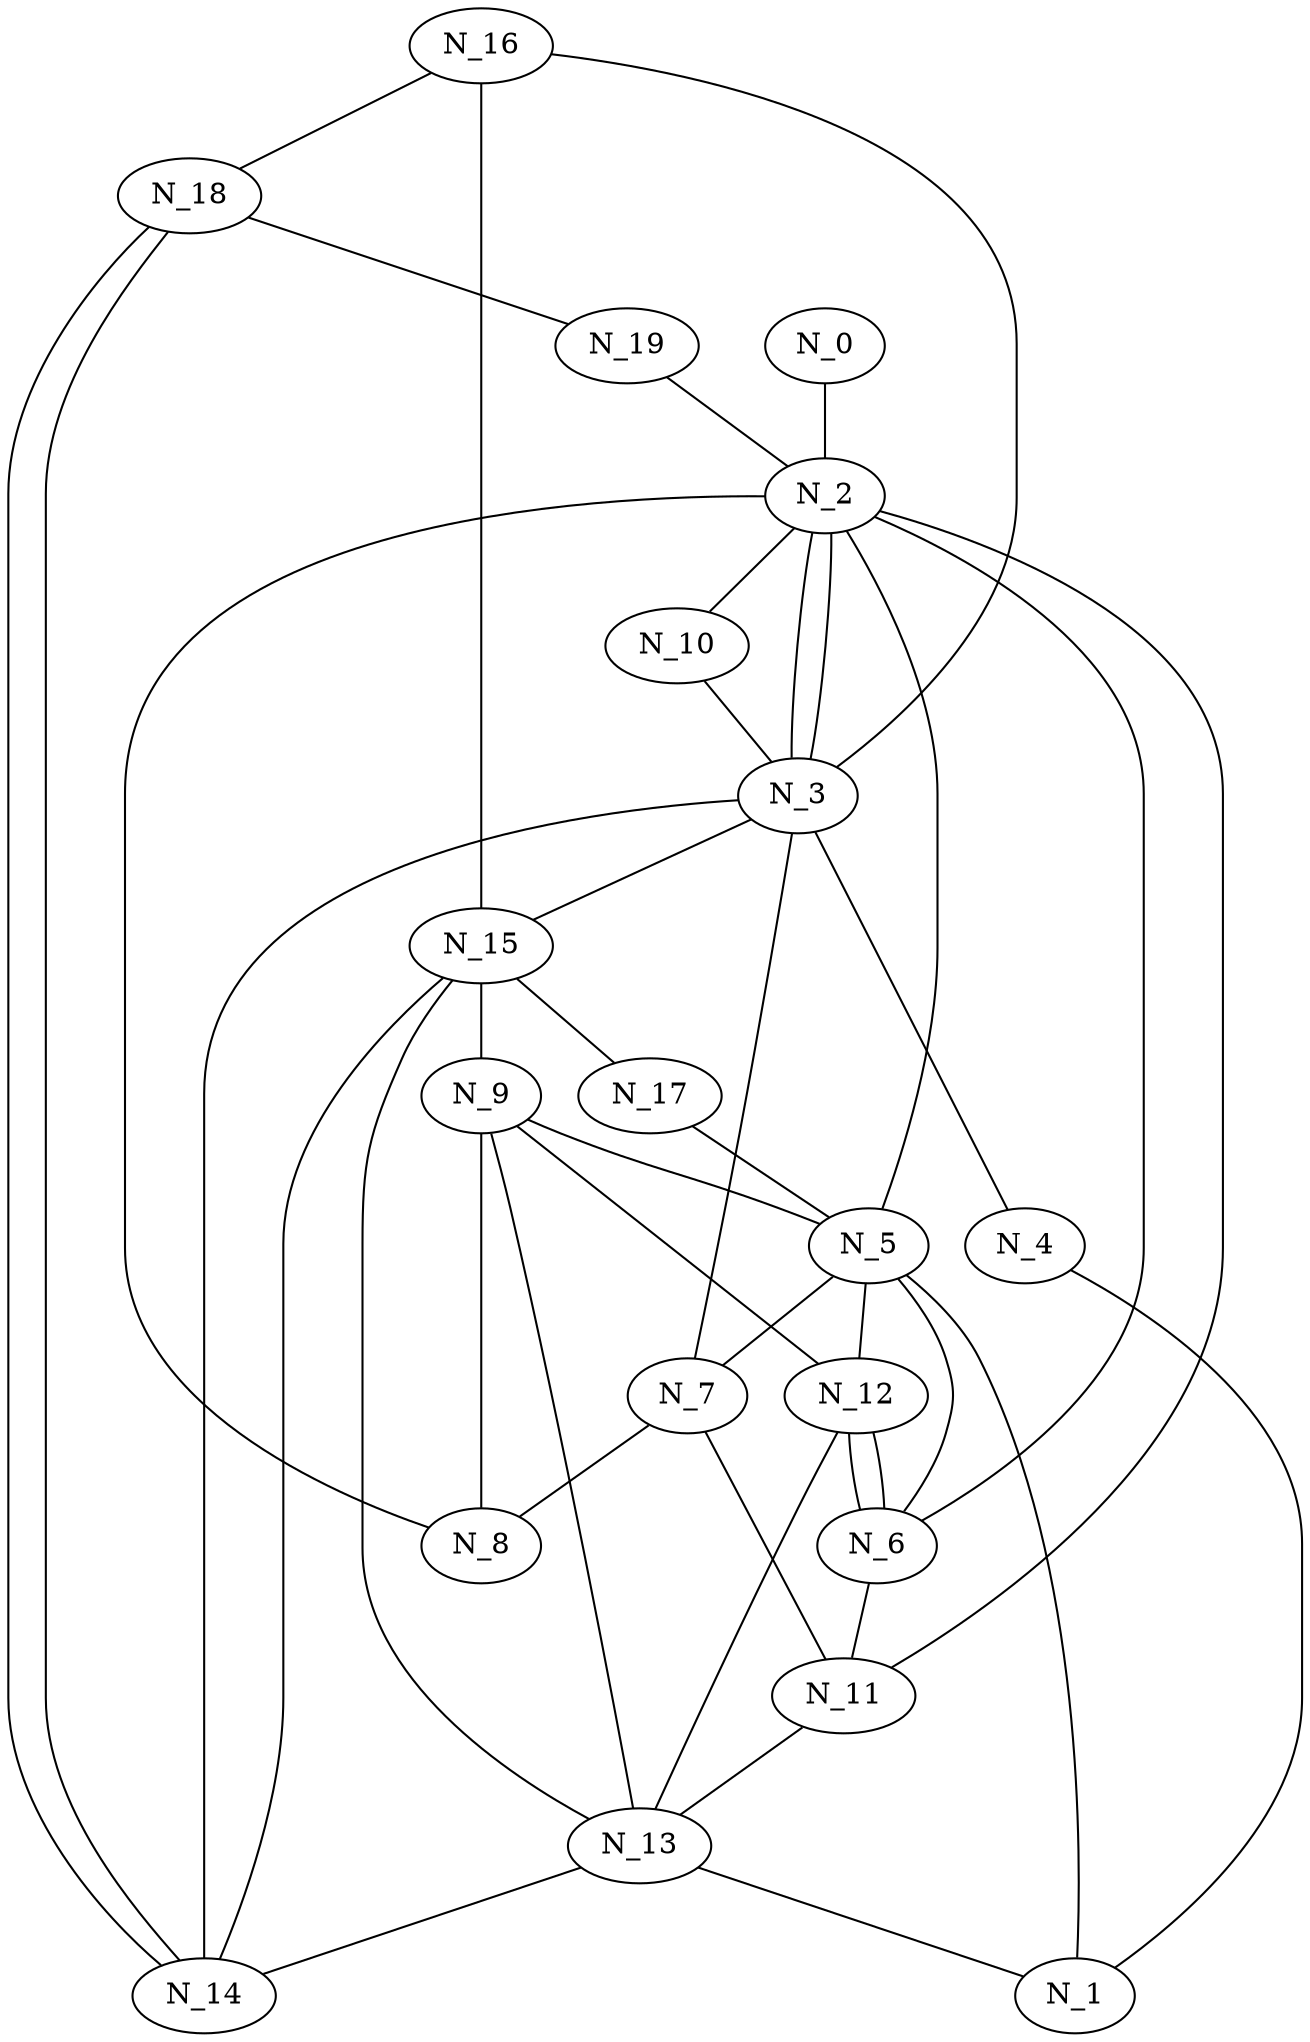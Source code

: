 graph arbolDFS_DFSIterativo{
N_16 -- N_18;
N_15 -- N_16;
N_15 -- N_17;
N_18 -- N_19;
N_17 -- N_5;
N_14 -- N_15;
N_2 -- N_10;
N_14 -- N_18;
N_19 -- N_2;
N_16 -- N_3;
N_14 -- N_3;
N_15 -- N_9;
N_3 -- N_7;
N_9 -- N_5;
N_18 -- N_14;
N_2 -- N_3;
N_0 -- N_2;
N_5 -- N_7;
N_2 -- N_8;
N_3 -- N_4;
N_1 -- N_5;
N_5 -- N_6;
N_2 -- N_6;
N_7 -- N_8;
N_5 -- N_2;
N_8 -- N_9;
N_4 -- N_1;
N_3 -- N_2;
N_7 -- N_11;
N_9 -- N_12;
N_9 -- N_13;
N_12 -- N_6;
N_11 -- N_2;
N_10 -- N_3;
N_11 -- N_13;
N_13 -- N_1;
N_3 -- N_15;
N_13 -- N_15;
N_13 -- N_14;
N_6 -- N_11;
N_6 -- N_12;
N_5 -- N_12;
N_12 -- N_13;
}